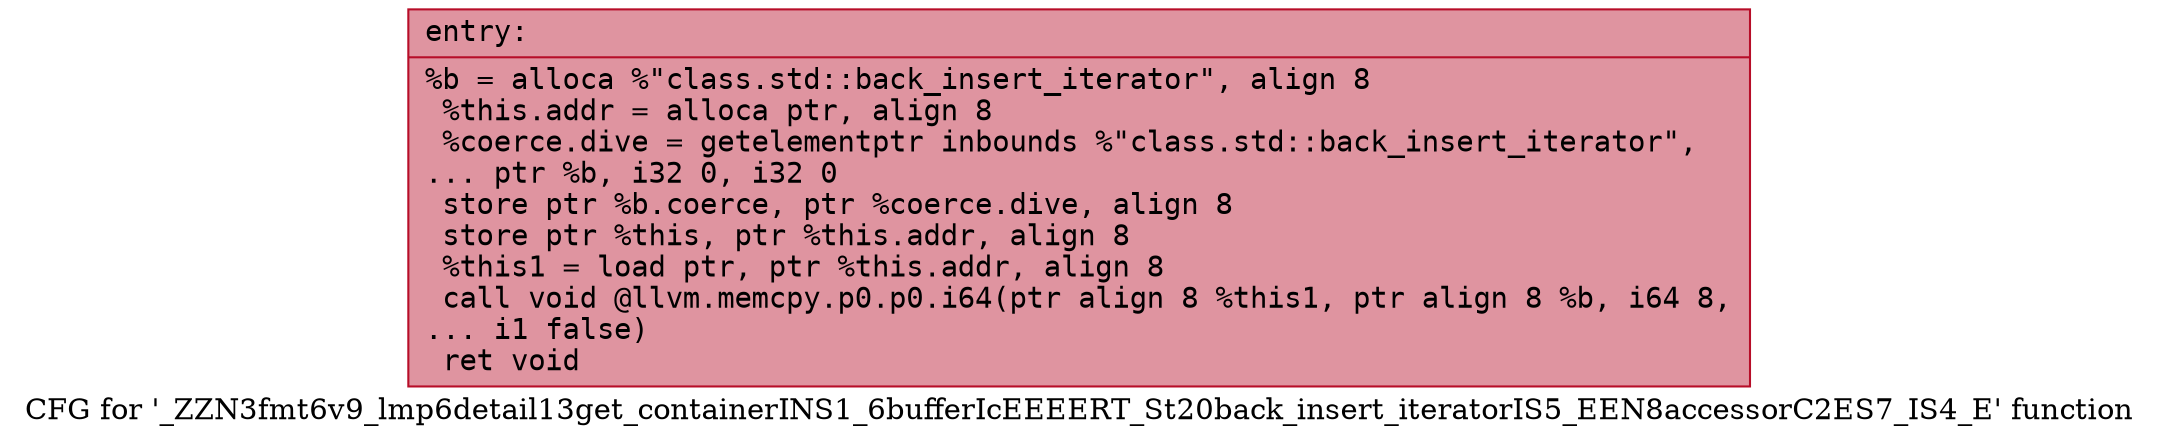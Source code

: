 digraph "CFG for '_ZZN3fmt6v9_lmp6detail13get_containerINS1_6bufferIcEEEERT_St20back_insert_iteratorIS5_EEN8accessorC2ES7_IS4_E' function" {
	label="CFG for '_ZZN3fmt6v9_lmp6detail13get_containerINS1_6bufferIcEEEERT_St20back_insert_iteratorIS5_EEN8accessorC2ES7_IS4_E' function";

	Node0x556bfec077f0 [shape=record,color="#b70d28ff", style=filled, fillcolor="#b70d2870" fontname="Courier",label="{entry:\l|  %b = alloca %\"class.std::back_insert_iterator\", align 8\l  %this.addr = alloca ptr, align 8\l  %coerce.dive = getelementptr inbounds %\"class.std::back_insert_iterator\",\l... ptr %b, i32 0, i32 0\l  store ptr %b.coerce, ptr %coerce.dive, align 8\l  store ptr %this, ptr %this.addr, align 8\l  %this1 = load ptr, ptr %this.addr, align 8\l  call void @llvm.memcpy.p0.p0.i64(ptr align 8 %this1, ptr align 8 %b, i64 8,\l... i1 false)\l  ret void\l}"];
}
